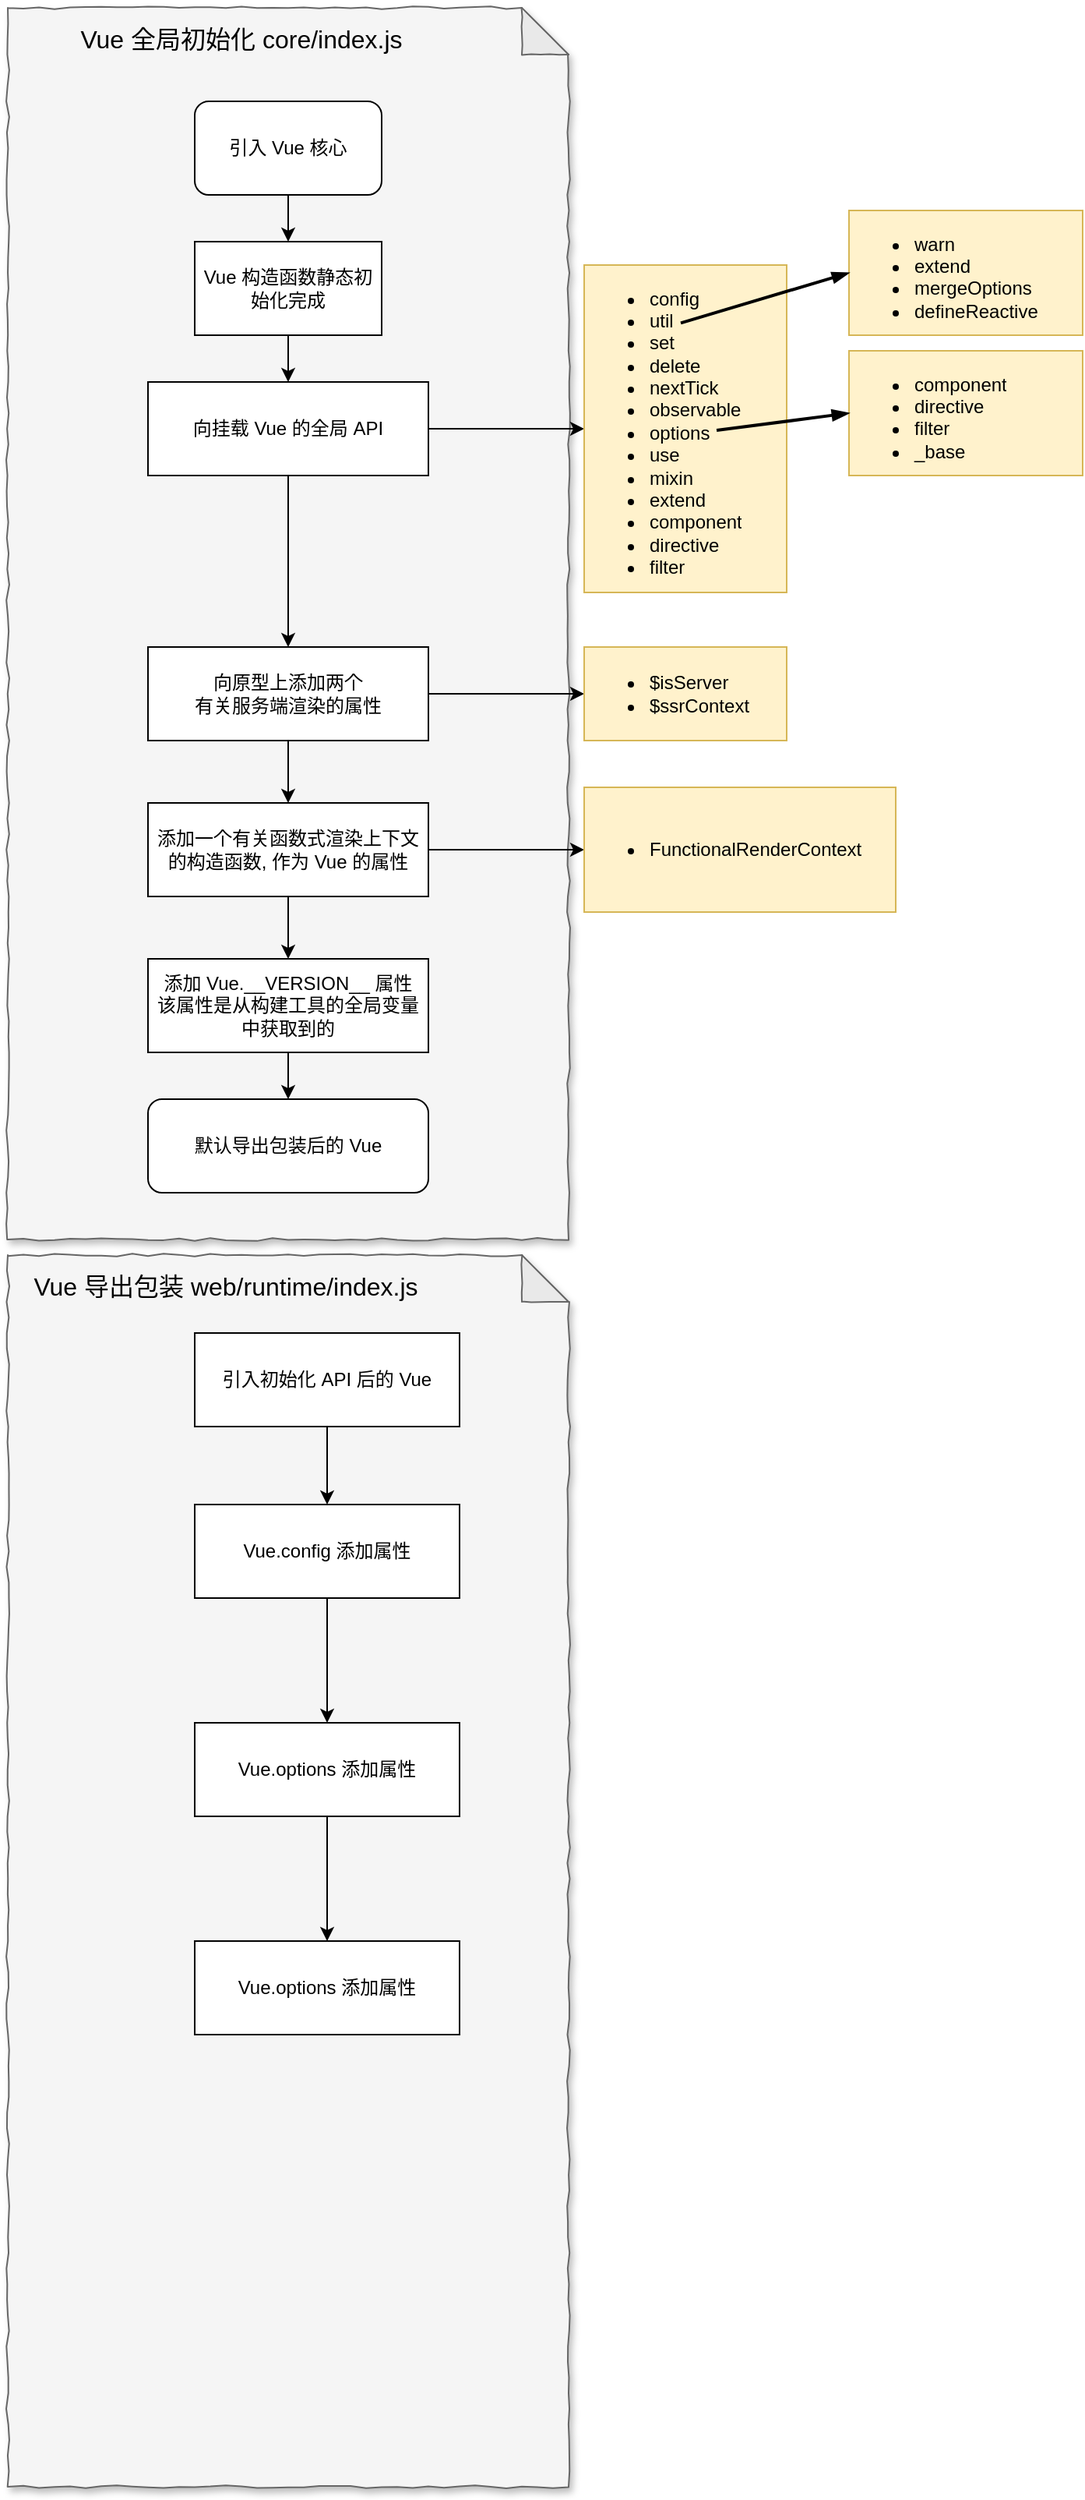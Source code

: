 <mxfile version="10.8.0" type="device"><diagram id="EUGXKhbJLsCIQeuZV-n6" name="第 1 页"><mxGraphModel dx="996" dy="607" grid="1" gridSize="10" guides="1" tooltips="1" connect="1" arrows="1" fold="1" page="1" pageScale="1" pageWidth="827" pageHeight="1169" math="0" shadow="0"><root><mxCell id="0"/><mxCell id="1" parent="0"/><mxCell id="6ZQDnIGDNqatdGVycZ4d-1" value="" style="shape=note;whiteSpace=wrap;html=1;backgroundOutline=1;darkOpacity=0.05;shadow=1;comic=1;fillColor=#f5f5f5;strokeColor=#666666;fontColor=#333333;" parent="1" vertex="1"><mxGeometry x="30" y="40" width="360" height="790" as="geometry"/></mxCell><mxCell id="6ZQDnIGDNqatdGVycZ4d-2" value="&lt;font style=&quot;font-size: 16px&quot;&gt;Vue 全局初始化 core/index.js&lt;/font&gt;" style="text;html=1;strokeColor=none;fillColor=none;align=center;verticalAlign=middle;whiteSpace=wrap;rounded=0;shadow=1;comic=1;" parent="1" vertex="1"><mxGeometry x="50" y="50" width="260" height="20" as="geometry"/></mxCell><mxCell id="6ZQDnIGDNqatdGVycZ4d-9" value="" style="edgeStyle=orthogonalEdgeStyle;rounded=0;orthogonalLoop=1;jettySize=auto;html=1;" parent="1" source="6ZQDnIGDNqatdGVycZ4d-5" target="6ZQDnIGDNqatdGVycZ4d-8" edge="1"><mxGeometry relative="1" as="geometry"/></mxCell><mxCell id="6ZQDnIGDNqatdGVycZ4d-26" style="edgeStyle=orthogonalEdgeStyle;rounded=0;orthogonalLoop=1;jettySize=auto;html=1;entryX=0;entryY=0.5;entryDx=0;entryDy=0;" parent="1" source="6ZQDnIGDNqatdGVycZ4d-5" target="6ZQDnIGDNqatdGVycZ4d-25" edge="1"><mxGeometry relative="1" as="geometry"/></mxCell><mxCell id="6ZQDnIGDNqatdGVycZ4d-5" value="向挂载 Vue 的全局 API" style="rounded=0;whiteSpace=wrap;html=1;shadow=0;comic=0;" parent="1" vertex="1"><mxGeometry x="120" y="280" width="180" height="60" as="geometry"/></mxCell><mxCell id="6ZQDnIGDNqatdGVycZ4d-11" value="" style="edgeStyle=orthogonalEdgeStyle;rounded=0;orthogonalLoop=1;jettySize=auto;html=1;" parent="1" source="6ZQDnIGDNqatdGVycZ4d-8" target="6ZQDnIGDNqatdGVycZ4d-10" edge="1"><mxGeometry relative="1" as="geometry"/></mxCell><mxCell id="6ZQDnIGDNqatdGVycZ4d-39" style="edgeStyle=orthogonalEdgeStyle;rounded=0;comic=0;orthogonalLoop=1;jettySize=auto;html=1;entryX=0;entryY=0.5;entryDx=0;entryDy=0;" parent="1" source="6ZQDnIGDNqatdGVycZ4d-8" target="6ZQDnIGDNqatdGVycZ4d-38" edge="1"><mxGeometry relative="1" as="geometry"/></mxCell><mxCell id="6ZQDnIGDNqatdGVycZ4d-8" value="向原型上添加两个&lt;br&gt;有关服务端渲染的属性" style="rounded=0;whiteSpace=wrap;html=1;shadow=0;comic=0;" parent="1" vertex="1"><mxGeometry x="120" y="450" width="180" height="60" as="geometry"/></mxCell><mxCell id="6ZQDnIGDNqatdGVycZ4d-13" value="" style="edgeStyle=orthogonalEdgeStyle;rounded=0;orthogonalLoop=1;jettySize=auto;html=1;" parent="1" source="6ZQDnIGDNqatdGVycZ4d-10" target="6ZQDnIGDNqatdGVycZ4d-12" edge="1"><mxGeometry relative="1" as="geometry"/></mxCell><mxCell id="6ZQDnIGDNqatdGVycZ4d-43" style="edgeStyle=orthogonalEdgeStyle;rounded=0;comic=0;orthogonalLoop=1;jettySize=auto;html=1;entryX=0;entryY=0.5;entryDx=0;entryDy=0;" parent="1" source="6ZQDnIGDNqatdGVycZ4d-10" target="6ZQDnIGDNqatdGVycZ4d-42" edge="1"><mxGeometry relative="1" as="geometry"/></mxCell><mxCell id="6ZQDnIGDNqatdGVycZ4d-10" value="添加一个有关函数式渲染上下文的构造函数, 作为 Vue 的属性" style="rounded=0;whiteSpace=wrap;html=1;shadow=0;comic=0;" parent="1" vertex="1"><mxGeometry x="120" y="550" width="180" height="60" as="geometry"/></mxCell><mxCell id="6ZQDnIGDNqatdGVycZ4d-15" value="" style="edgeStyle=orthogonalEdgeStyle;rounded=0;orthogonalLoop=1;jettySize=auto;html=1;" parent="1" source="6ZQDnIGDNqatdGVycZ4d-12" target="6ZQDnIGDNqatdGVycZ4d-14" edge="1"><mxGeometry relative="1" as="geometry"/></mxCell><mxCell id="6ZQDnIGDNqatdGVycZ4d-12" value="添加 Vue.&lt;span&gt;__VERSION__ 属性&lt;br&gt;该属性是从构建工具的全局变量中获取到的&lt;br&gt;&lt;/span&gt;" style="rounded=0;whiteSpace=wrap;html=1;shadow=0;comic=0;" parent="1" vertex="1"><mxGeometry x="120" y="650" width="180" height="60" as="geometry"/></mxCell><mxCell id="6ZQDnIGDNqatdGVycZ4d-14" value="&lt;span&gt;默认导出包装后的 Vue&lt;br&gt;&lt;/span&gt;" style="rounded=1;whiteSpace=wrap;html=1;shadow=0;fontFamily=Helvetica;fontSize=12;fontColor=#000000;align=center;strokeColor=#000000;fillColor=#ffffff;" parent="1" vertex="1"><mxGeometry x="120" y="740" width="180" height="60" as="geometry"/></mxCell><mxCell id="6ZQDnIGDNqatdGVycZ4d-7" style="edgeStyle=orthogonalEdgeStyle;rounded=0;orthogonalLoop=1;jettySize=auto;html=1;entryX=0.5;entryY=0;entryDx=0;entryDy=0;" parent="1" source="6ZQDnIGDNqatdGVycZ4d-44" target="6ZQDnIGDNqatdGVycZ4d-5" edge="1"><mxGeometry relative="1" as="geometry"/></mxCell><mxCell id="6ZQDnIGDNqatdGVycZ4d-6" value="引入 Vue 核心" style="rounded=1;whiteSpace=wrap;html=1;shadow=0;comic=0;glass=0;" parent="1" vertex="1"><mxGeometry x="150" y="100" width="120" height="60" as="geometry"/></mxCell><mxCell id="6ZQDnIGDNqatdGVycZ4d-25" value="&lt;ul&gt;&lt;li&gt;config&lt;/li&gt;&lt;li&gt;util&lt;/li&gt;&lt;li&gt;set&lt;/li&gt;&lt;li&gt;delete&lt;/li&gt;&lt;li&gt;nextTick&lt;/li&gt;&lt;li&gt;&lt;div&gt;&lt;span&gt;observable&lt;/span&gt;&lt;/div&gt;&lt;/li&gt;&lt;li&gt;&lt;div&gt;&lt;span&gt;&lt;div&gt;&lt;span&gt;options&lt;/span&gt;&lt;/div&gt;&lt;/span&gt;&lt;/div&gt;&lt;/li&gt;&lt;li&gt;&lt;div&gt;&lt;span&gt;use&lt;/span&gt;&lt;/div&gt;&lt;/li&gt;&lt;li&gt;&lt;div&gt;&lt;span&gt;mixin&lt;/span&gt;&lt;/div&gt;&lt;/li&gt;&lt;li&gt;&lt;div&gt;&lt;span&gt;extend&lt;/span&gt;&lt;/div&gt;&lt;/li&gt;&lt;li&gt;&lt;div&gt;&lt;span&gt;component&lt;/span&gt;&lt;/div&gt;&lt;/li&gt;&lt;li&gt;&lt;div&gt;&lt;span&gt;&lt;div&gt;&lt;span&gt;directive&lt;/span&gt;&lt;/div&gt;&lt;/span&gt;&lt;/div&gt;&lt;/li&gt;&lt;li&gt;&lt;div&gt;&lt;span&gt;&lt;div&gt;&lt;span&gt;filter&lt;/span&gt;&lt;/div&gt;&lt;/span&gt;&lt;/div&gt;&lt;/li&gt;&lt;/ul&gt;" style="text;strokeColor=#d6b656;fillColor=#fff2cc;html=1;whiteSpace=wrap;verticalAlign=middle;overflow=hidden;rounded=0;shadow=0;glass=0;comic=0;" parent="1" vertex="1"><mxGeometry x="400" y="205" width="130" height="210" as="geometry"/></mxCell><mxCell id="6ZQDnIGDNqatdGVycZ4d-28" value="&lt;ul&gt;&lt;li&gt;&lt;div&gt;&lt;span&gt;warn&lt;/span&gt;&lt;/div&gt;&lt;/li&gt;&lt;li&gt;&lt;div&gt;&lt;span&gt;extend&lt;/span&gt;&lt;/div&gt;&lt;/li&gt;&lt;li&gt;&lt;div&gt;&lt;span&gt;&lt;div&gt;&lt;span&gt;mergeOptions&lt;/span&gt;&lt;/div&gt;&lt;/span&gt;&lt;/div&gt;&lt;/li&gt;&lt;li&gt;&lt;div&gt;&lt;span&gt;&lt;div&gt;&lt;span&gt;defineReactive&lt;/span&gt;&lt;/div&gt;&lt;/span&gt;&lt;/div&gt;&lt;/li&gt;&lt;/ul&gt;" style="text;strokeColor=#d6b656;fillColor=#fff2cc;html=1;whiteSpace=wrap;verticalAlign=middle;overflow=hidden;rounded=0;shadow=0;glass=0;comic=0;" parent="1" vertex="1"><mxGeometry x="570" y="170" width="150" height="80" as="geometry"/></mxCell><mxCell id="6ZQDnIGDNqatdGVycZ4d-30" value="&lt;ul&gt;&lt;li&gt;component&lt;br&gt;&lt;/li&gt;&lt;li&gt;directive&lt;br&gt;&lt;/li&gt;&lt;li&gt;filter&lt;/li&gt;&lt;li&gt;_base&lt;/li&gt;&lt;/ul&gt;" style="text;strokeColor=#d6b656;fillColor=#fff2cc;html=1;whiteSpace=wrap;verticalAlign=middle;overflow=hidden;rounded=0;shadow=0;glass=0;comic=0;" parent="1" vertex="1"><mxGeometry x="570" y="260" width="150" height="80" as="geometry"/></mxCell><mxCell id="6ZQDnIGDNqatdGVycZ4d-34" value="" style="rounded=0;comic=0;strokeWidth=2;endArrow=blockThin;html=1;fontFamily=Comic Sans MS;fontStyle=1;exitX=0.477;exitY=0.177;exitDx=0;exitDy=0;exitPerimeter=0;entryX=0;entryY=0.5;entryDx=0;entryDy=0;" parent="1" source="6ZQDnIGDNqatdGVycZ4d-25" target="6ZQDnIGDNqatdGVycZ4d-28" edge="1"><mxGeometry width="50" height="50" relative="1" as="geometry"><mxPoint x="540" y="180" as="sourcePoint"/><mxPoint x="590" y="130" as="targetPoint"/></mxGeometry></mxCell><mxCell id="6ZQDnIGDNqatdGVycZ4d-36" value="" style="rounded=0;comic=0;strokeWidth=2;endArrow=blockThin;html=1;fontFamily=Comic Sans MS;fontStyle=1;entryX=0;entryY=0.5;entryDx=0;entryDy=0;exitX=0.654;exitY=0.505;exitDx=0;exitDy=0;exitPerimeter=0;" parent="1" source="6ZQDnIGDNqatdGVycZ4d-25" target="6ZQDnIGDNqatdGVycZ4d-30" edge="1"><mxGeometry width="50" height="50" relative="1" as="geometry"><mxPoint x="430" y="510" as="sourcePoint"/><mxPoint x="460" y="450" as="targetPoint"/></mxGeometry></mxCell><mxCell id="6ZQDnIGDNqatdGVycZ4d-38" value="&lt;ul&gt;&lt;li&gt;&lt;div&gt;&lt;span&gt;$isServer&lt;/span&gt;&lt;/div&gt;&lt;/li&gt;&lt;li&gt;&lt;div&gt;&lt;span&gt;&lt;div&gt;&lt;span&gt;$ssrContext&lt;/span&gt;&lt;/div&gt;&lt;/span&gt;&lt;/div&gt;&lt;/li&gt;&lt;/ul&gt;" style="text;strokeColor=#d6b656;fillColor=#fff2cc;html=1;whiteSpace=wrap;verticalAlign=middle;overflow=hidden;rounded=0;shadow=0;glass=0;comic=0;" parent="1" vertex="1"><mxGeometry x="400" y="450" width="130" height="60" as="geometry"/></mxCell><mxCell id="6ZQDnIGDNqatdGVycZ4d-42" value="&lt;ul&gt;&lt;li&gt;&lt;div&gt;&lt;span&gt;FunctionalRenderContext&lt;/span&gt;&lt;/div&gt;&lt;/li&gt;&lt;/ul&gt;" style="text;strokeColor=#d6b656;fillColor=#fff2cc;html=1;whiteSpace=wrap;verticalAlign=middle;overflow=hidden;rounded=0;shadow=0;glass=0;comic=0;" parent="1" vertex="1"><mxGeometry x="400" y="540" width="200" height="80" as="geometry"/></mxCell><mxCell id="6ZQDnIGDNqatdGVycZ4d-44" value="Vue 构造函数静态初始化完成" style="rounded=0;whiteSpace=wrap;html=1;shadow=0;glass=0;comic=0;" parent="1" vertex="1"><mxGeometry x="150" y="190" width="120" height="60" as="geometry"/></mxCell><mxCell id="6ZQDnIGDNqatdGVycZ4d-45" style="edgeStyle=orthogonalEdgeStyle;rounded=0;orthogonalLoop=1;jettySize=auto;html=1;entryX=0.5;entryY=0;entryDx=0;entryDy=0;" parent="1" source="6ZQDnIGDNqatdGVycZ4d-6" target="6ZQDnIGDNqatdGVycZ4d-44" edge="1"><mxGeometry relative="1" as="geometry"><mxPoint x="210" y="180" as="sourcePoint"/><mxPoint x="210" y="280" as="targetPoint"/></mxGeometry></mxCell><mxCell id="8zA_iHU6SG1X8KaoYcZr-1" value="" style="shape=note;whiteSpace=wrap;html=1;backgroundOutline=1;darkOpacity=0.05;shadow=1;comic=1;fillColor=#f5f5f5;strokeColor=#666666;fontColor=#333333;" vertex="1" parent="1"><mxGeometry x="30" y="840" width="360" height="790" as="geometry"/></mxCell><mxCell id="8zA_iHU6SG1X8KaoYcZr-2" value="&lt;font style=&quot;font-size: 16px&quot;&gt;Vue 导出包装 web/runtime/index.js&lt;/font&gt;" style="text;html=1;strokeColor=none;fillColor=none;align=center;verticalAlign=middle;whiteSpace=wrap;rounded=0;shadow=0;glass=0;comic=0;" vertex="1" parent="1"><mxGeometry x="30" y="850" width="280" height="20" as="geometry"/></mxCell><mxCell id="8zA_iHU6SG1X8KaoYcZr-5" value="" style="edgeStyle=orthogonalEdgeStyle;rounded=0;comic=0;orthogonalLoop=1;jettySize=auto;html=1;" edge="1" parent="1" source="8zA_iHU6SG1X8KaoYcZr-3" target="8zA_iHU6SG1X8KaoYcZr-4"><mxGeometry relative="1" as="geometry"/></mxCell><mxCell id="8zA_iHU6SG1X8KaoYcZr-3" value="引入初始化 API 后的 Vue" style="rounded=0;whiteSpace=wrap;html=1;shadow=0;glass=0;comic=0;" vertex="1" parent="1"><mxGeometry x="150" y="890" width="170" height="60" as="geometry"/></mxCell><mxCell id="8zA_iHU6SG1X8KaoYcZr-7" value="" style="edgeStyle=orthogonalEdgeStyle;rounded=0;comic=0;orthogonalLoop=1;jettySize=auto;html=1;" edge="1" parent="1" source="8zA_iHU6SG1X8KaoYcZr-4" target="8zA_iHU6SG1X8KaoYcZr-6"><mxGeometry relative="1" as="geometry"/></mxCell><mxCell id="8zA_iHU6SG1X8KaoYcZr-4" value="Vue.config 添加属性" style="rounded=0;whiteSpace=wrap;html=1;shadow=0;glass=0;comic=0;" vertex="1" parent="1"><mxGeometry x="150" y="1000" width="170" height="60" as="geometry"/></mxCell><mxCell id="8zA_iHU6SG1X8KaoYcZr-9" value="" style="edgeStyle=orthogonalEdgeStyle;rounded=0;comic=0;orthogonalLoop=1;jettySize=auto;html=1;" edge="1" parent="1" source="8zA_iHU6SG1X8KaoYcZr-6" target="8zA_iHU6SG1X8KaoYcZr-8"><mxGeometry relative="1" as="geometry"/></mxCell><mxCell id="8zA_iHU6SG1X8KaoYcZr-6" value="Vue.options 添加属性" style="rounded=0;whiteSpace=wrap;html=1;shadow=0;glass=0;comic=0;" vertex="1" parent="1"><mxGeometry x="150" y="1140" width="170" height="60" as="geometry"/></mxCell><mxCell id="8zA_iHU6SG1X8KaoYcZr-8" value="Vue.options 添加属性" style="rounded=0;whiteSpace=wrap;html=1;shadow=0;glass=0;comic=0;" vertex="1" parent="1"><mxGeometry x="150" y="1280" width="170" height="60" as="geometry"/></mxCell></root></mxGraphModel></diagram></mxfile>